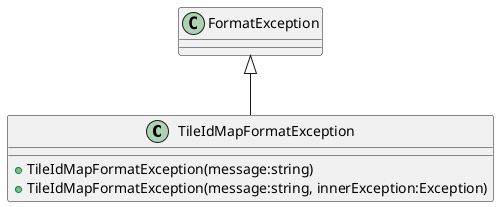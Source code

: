 @startuml
class TileIdMapFormatException {
    + TileIdMapFormatException(message:string)
    + TileIdMapFormatException(message:string, innerException:Exception)
}
FormatException <|-- TileIdMapFormatException
@enduml

